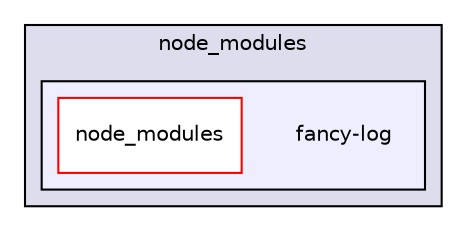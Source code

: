 digraph "gulp-src/node_modules/gulp-html-to-json/node_modules/gulp-util/node_modules/fancy-log" {
  compound=true
  node [ fontsize="10", fontname="Helvetica"];
  edge [ labelfontsize="10", labelfontname="Helvetica"];
  subgraph clusterdir_5590900bf34d85499364ffac468dd3f6 {
    graph [ bgcolor="#ddddee", pencolor="black", label="node_modules" fontname="Helvetica", fontsize="10", URL="dir_5590900bf34d85499364ffac468dd3f6.html"]
  subgraph clusterdir_1a7ab05e185401a604254bd91e217e1d {
    graph [ bgcolor="#eeeeff", pencolor="black", label="" URL="dir_1a7ab05e185401a604254bd91e217e1d.html"];
    dir_1a7ab05e185401a604254bd91e217e1d [shape=plaintext label="fancy-log"];
    dir_530fdea8cfa7755de614ee62aec9b500 [shape=box label="node_modules" color="red" fillcolor="white" style="filled" URL="dir_530fdea8cfa7755de614ee62aec9b500.html"];
  }
  }
}

